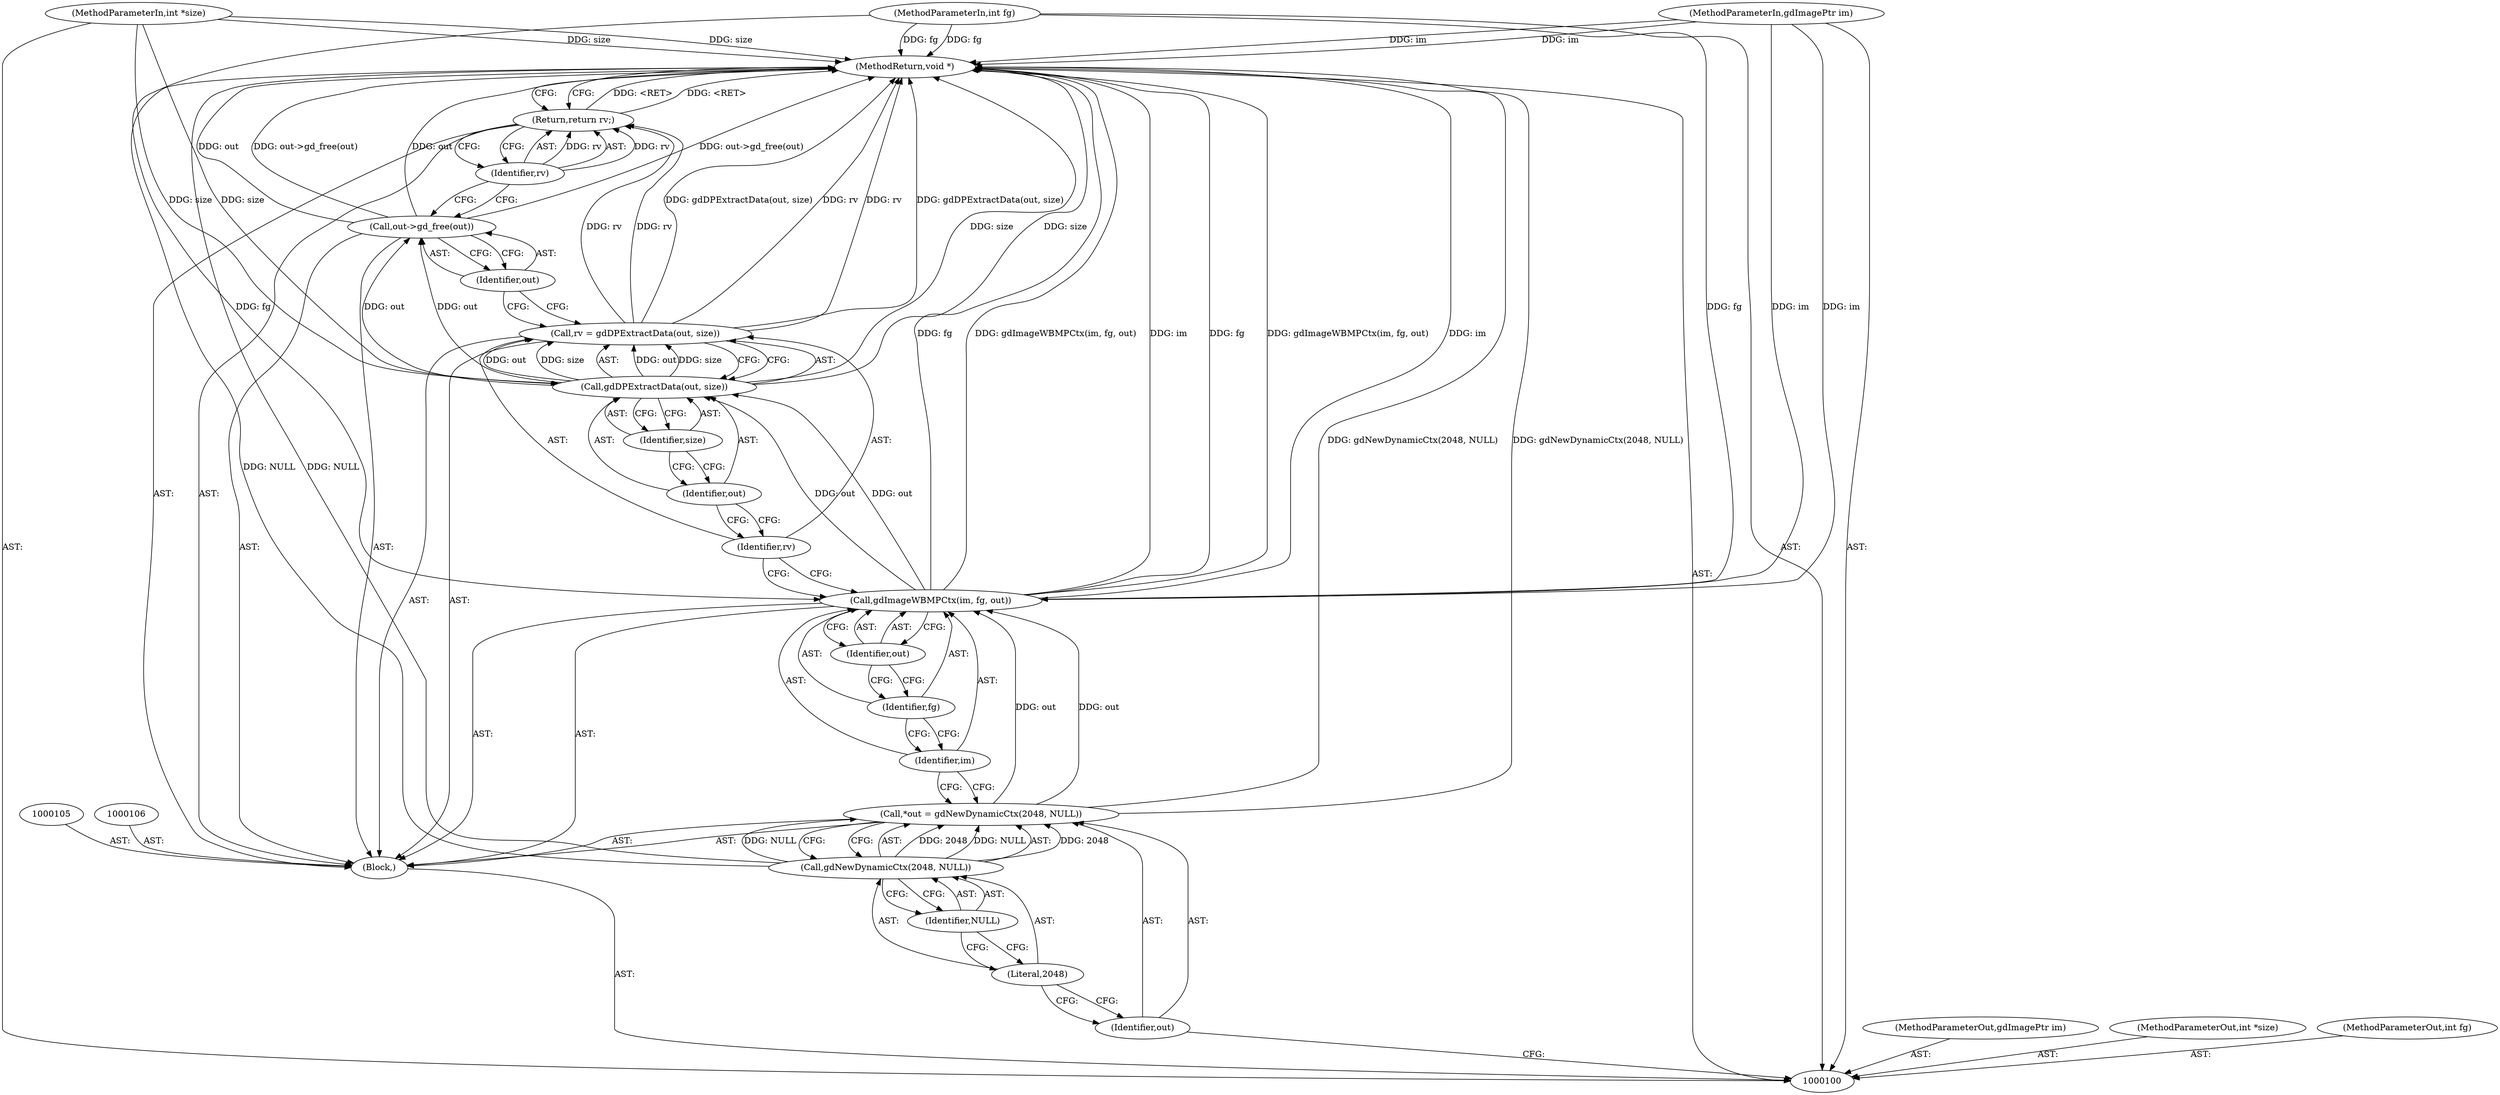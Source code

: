 digraph "1_php-src_089f7c0bc28d399b0420aa6ef058e4c1c120b2ae_4" {
"1000125" [label="(MethodReturn,void *)"];
"1000101" [label="(MethodParameterIn,gdImagePtr im)"];
"1000159" [label="(MethodParameterOut,gdImagePtr im)"];
"1000102" [label="(MethodParameterIn,int *size)"];
"1000160" [label="(MethodParameterOut,int *size)"];
"1000103" [label="(MethodParameterIn,int fg)"];
"1000161" [label="(MethodParameterOut,int fg)"];
"1000104" [label="(Block,)"];
"1000107" [label="(Call,*out = gdNewDynamicCtx(2048, NULL))"];
"1000108" [label="(Identifier,out)"];
"1000109" [label="(Call,gdNewDynamicCtx(2048, NULL))"];
"1000110" [label="(Literal,2048)"];
"1000111" [label="(Identifier,NULL)"];
"1000112" [label="(Call,gdImageWBMPCtx(im, fg, out))"];
"1000113" [label="(Identifier,im)"];
"1000114" [label="(Identifier,fg)"];
"1000115" [label="(Identifier,out)"];
"1000116" [label="(Call,rv = gdDPExtractData(out, size))"];
"1000117" [label="(Identifier,rv)"];
"1000119" [label="(Identifier,out)"];
"1000120" [label="(Identifier,size)"];
"1000118" [label="(Call,gdDPExtractData(out, size))"];
"1000122" [label="(Identifier,out)"];
"1000121" [label="(Call,out->gd_free(out))"];
"1000123" [label="(Return,return rv;)"];
"1000124" [label="(Identifier,rv)"];
"1000125" -> "1000100"  [label="AST: "];
"1000125" -> "1000123"  [label="CFG: "];
"1000116" -> "1000125"  [label="DDG: rv"];
"1000116" -> "1000125"  [label="DDG: gdDPExtractData(out, size)"];
"1000112" -> "1000125"  [label="DDG: fg"];
"1000112" -> "1000125"  [label="DDG: gdImageWBMPCtx(im, fg, out)"];
"1000112" -> "1000125"  [label="DDG: im"];
"1000103" -> "1000125"  [label="DDG: fg"];
"1000121" -> "1000125"  [label="DDG: out->gd_free(out)"];
"1000121" -> "1000125"  [label="DDG: out"];
"1000107" -> "1000125"  [label="DDG: gdNewDynamicCtx(2048, NULL)"];
"1000102" -> "1000125"  [label="DDG: size"];
"1000101" -> "1000125"  [label="DDG: im"];
"1000118" -> "1000125"  [label="DDG: size"];
"1000109" -> "1000125"  [label="DDG: NULL"];
"1000123" -> "1000125"  [label="DDG: <RET>"];
"1000101" -> "1000100"  [label="AST: "];
"1000101" -> "1000125"  [label="DDG: im"];
"1000101" -> "1000112"  [label="DDG: im"];
"1000159" -> "1000100"  [label="AST: "];
"1000102" -> "1000100"  [label="AST: "];
"1000102" -> "1000125"  [label="DDG: size"];
"1000102" -> "1000118"  [label="DDG: size"];
"1000160" -> "1000100"  [label="AST: "];
"1000103" -> "1000100"  [label="AST: "];
"1000103" -> "1000125"  [label="DDG: fg"];
"1000103" -> "1000112"  [label="DDG: fg"];
"1000161" -> "1000100"  [label="AST: "];
"1000104" -> "1000100"  [label="AST: "];
"1000105" -> "1000104"  [label="AST: "];
"1000106" -> "1000104"  [label="AST: "];
"1000107" -> "1000104"  [label="AST: "];
"1000112" -> "1000104"  [label="AST: "];
"1000116" -> "1000104"  [label="AST: "];
"1000121" -> "1000104"  [label="AST: "];
"1000123" -> "1000104"  [label="AST: "];
"1000107" -> "1000104"  [label="AST: "];
"1000107" -> "1000109"  [label="CFG: "];
"1000108" -> "1000107"  [label="AST: "];
"1000109" -> "1000107"  [label="AST: "];
"1000113" -> "1000107"  [label="CFG: "];
"1000107" -> "1000125"  [label="DDG: gdNewDynamicCtx(2048, NULL)"];
"1000109" -> "1000107"  [label="DDG: 2048"];
"1000109" -> "1000107"  [label="DDG: NULL"];
"1000107" -> "1000112"  [label="DDG: out"];
"1000108" -> "1000107"  [label="AST: "];
"1000108" -> "1000100"  [label="CFG: "];
"1000110" -> "1000108"  [label="CFG: "];
"1000109" -> "1000107"  [label="AST: "];
"1000109" -> "1000111"  [label="CFG: "];
"1000110" -> "1000109"  [label="AST: "];
"1000111" -> "1000109"  [label="AST: "];
"1000107" -> "1000109"  [label="CFG: "];
"1000109" -> "1000125"  [label="DDG: NULL"];
"1000109" -> "1000107"  [label="DDG: 2048"];
"1000109" -> "1000107"  [label="DDG: NULL"];
"1000110" -> "1000109"  [label="AST: "];
"1000110" -> "1000108"  [label="CFG: "];
"1000111" -> "1000110"  [label="CFG: "];
"1000111" -> "1000109"  [label="AST: "];
"1000111" -> "1000110"  [label="CFG: "];
"1000109" -> "1000111"  [label="CFG: "];
"1000112" -> "1000104"  [label="AST: "];
"1000112" -> "1000115"  [label="CFG: "];
"1000113" -> "1000112"  [label="AST: "];
"1000114" -> "1000112"  [label="AST: "];
"1000115" -> "1000112"  [label="AST: "];
"1000117" -> "1000112"  [label="CFG: "];
"1000112" -> "1000125"  [label="DDG: fg"];
"1000112" -> "1000125"  [label="DDG: gdImageWBMPCtx(im, fg, out)"];
"1000112" -> "1000125"  [label="DDG: im"];
"1000101" -> "1000112"  [label="DDG: im"];
"1000103" -> "1000112"  [label="DDG: fg"];
"1000107" -> "1000112"  [label="DDG: out"];
"1000112" -> "1000118"  [label="DDG: out"];
"1000113" -> "1000112"  [label="AST: "];
"1000113" -> "1000107"  [label="CFG: "];
"1000114" -> "1000113"  [label="CFG: "];
"1000114" -> "1000112"  [label="AST: "];
"1000114" -> "1000113"  [label="CFG: "];
"1000115" -> "1000114"  [label="CFG: "];
"1000115" -> "1000112"  [label="AST: "];
"1000115" -> "1000114"  [label="CFG: "];
"1000112" -> "1000115"  [label="CFG: "];
"1000116" -> "1000104"  [label="AST: "];
"1000116" -> "1000118"  [label="CFG: "];
"1000117" -> "1000116"  [label="AST: "];
"1000118" -> "1000116"  [label="AST: "];
"1000122" -> "1000116"  [label="CFG: "];
"1000116" -> "1000125"  [label="DDG: rv"];
"1000116" -> "1000125"  [label="DDG: gdDPExtractData(out, size)"];
"1000118" -> "1000116"  [label="DDG: out"];
"1000118" -> "1000116"  [label="DDG: size"];
"1000116" -> "1000123"  [label="DDG: rv"];
"1000117" -> "1000116"  [label="AST: "];
"1000117" -> "1000112"  [label="CFG: "];
"1000119" -> "1000117"  [label="CFG: "];
"1000119" -> "1000118"  [label="AST: "];
"1000119" -> "1000117"  [label="CFG: "];
"1000120" -> "1000119"  [label="CFG: "];
"1000120" -> "1000118"  [label="AST: "];
"1000120" -> "1000119"  [label="CFG: "];
"1000118" -> "1000120"  [label="CFG: "];
"1000118" -> "1000116"  [label="AST: "];
"1000118" -> "1000120"  [label="CFG: "];
"1000119" -> "1000118"  [label="AST: "];
"1000120" -> "1000118"  [label="AST: "];
"1000116" -> "1000118"  [label="CFG: "];
"1000118" -> "1000125"  [label="DDG: size"];
"1000118" -> "1000116"  [label="DDG: out"];
"1000118" -> "1000116"  [label="DDG: size"];
"1000112" -> "1000118"  [label="DDG: out"];
"1000102" -> "1000118"  [label="DDG: size"];
"1000118" -> "1000121"  [label="DDG: out"];
"1000122" -> "1000121"  [label="AST: "];
"1000122" -> "1000116"  [label="CFG: "];
"1000121" -> "1000122"  [label="CFG: "];
"1000121" -> "1000104"  [label="AST: "];
"1000121" -> "1000122"  [label="CFG: "];
"1000122" -> "1000121"  [label="AST: "];
"1000124" -> "1000121"  [label="CFG: "];
"1000121" -> "1000125"  [label="DDG: out->gd_free(out)"];
"1000121" -> "1000125"  [label="DDG: out"];
"1000118" -> "1000121"  [label="DDG: out"];
"1000123" -> "1000104"  [label="AST: "];
"1000123" -> "1000124"  [label="CFG: "];
"1000124" -> "1000123"  [label="AST: "];
"1000125" -> "1000123"  [label="CFG: "];
"1000123" -> "1000125"  [label="DDG: <RET>"];
"1000124" -> "1000123"  [label="DDG: rv"];
"1000116" -> "1000123"  [label="DDG: rv"];
"1000124" -> "1000123"  [label="AST: "];
"1000124" -> "1000121"  [label="CFG: "];
"1000123" -> "1000124"  [label="CFG: "];
"1000124" -> "1000123"  [label="DDG: rv"];
}
